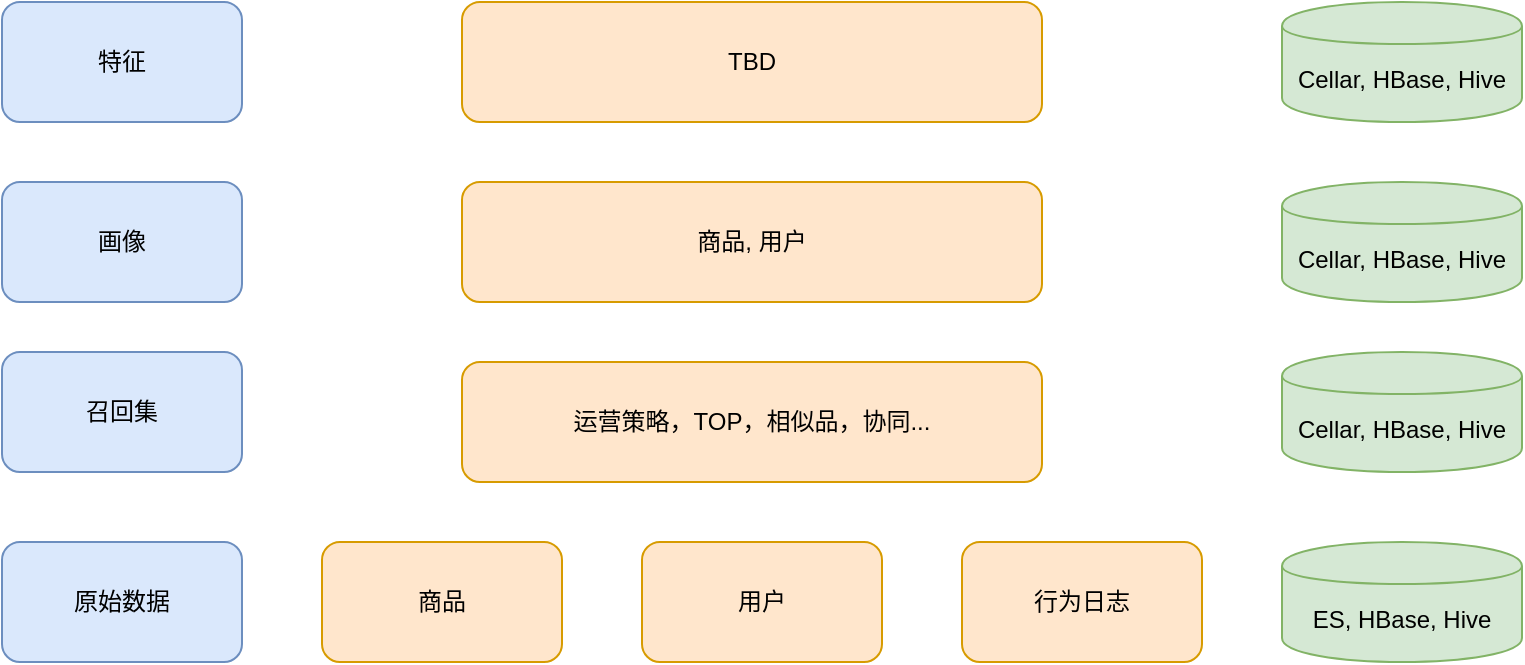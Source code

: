 <mxfile version="10.6.5" type="github"><diagram id="-cifXdO4oKL_oVFatCP0" name="Page-1"><mxGraphModel dx="918" dy="529" grid="1" gridSize="10" guides="1" tooltips="1" connect="1" arrows="1" fold="1" page="1" pageScale="1" pageWidth="850" pageHeight="1100" math="0" shadow="0"><root><mxCell id="0"/><mxCell id="1" parent="0"/><mxCell id="YiX7TFlBvQfppAxiSwpH-2" value="原始数据&lt;br&gt;" style="rounded=1;whiteSpace=wrap;html=1;fillColor=#dae8fc;strokeColor=#6c8ebf;" parent="1" vertex="1"><mxGeometry x="40" y="480" width="120" height="60" as="geometry"/></mxCell><mxCell id="YiX7TFlBvQfppAxiSwpH-9" value="画像&lt;br&gt;" style="rounded=1;whiteSpace=wrap;html=1;fillColor=#dae8fc;strokeColor=#6c8ebf;" parent="1" vertex="1"><mxGeometry x="40" y="300" width="120" height="60" as="geometry"/></mxCell><mxCell id="YiX7TFlBvQfppAxiSwpH-10" value="召回集&lt;br&gt;" style="rounded=1;whiteSpace=wrap;html=1;fillColor=#dae8fc;strokeColor=#6c8ebf;" parent="1" vertex="1"><mxGeometry x="40" y="385" width="120" height="60" as="geometry"/></mxCell><mxCell id="YiX7TFlBvQfppAxiSwpH-14" value="特征" style="rounded=1;whiteSpace=wrap;html=1;fillColor=#dae8fc;strokeColor=#6c8ebf;" parent="1" vertex="1"><mxGeometry x="40" y="210" width="120" height="60" as="geometry"/></mxCell><mxCell id="YiX7TFlBvQfppAxiSwpH-16" value="行为日志&lt;br&gt;" style="rounded=1;whiteSpace=wrap;html=1;fillColor=#ffe6cc;strokeColor=#d79b00;" parent="1" vertex="1"><mxGeometry x="520" y="480" width="120" height="60" as="geometry"/></mxCell><mxCell id="YiX7TFlBvQfppAxiSwpH-17" value="商品&lt;br&gt;" style="rounded=1;whiteSpace=wrap;html=1;fillColor=#ffe6cc;strokeColor=#d79b00;" parent="1" vertex="1"><mxGeometry x="200" y="480" width="120" height="60" as="geometry"/></mxCell><mxCell id="YiX7TFlBvQfppAxiSwpH-18" value="用户&lt;br&gt;" style="rounded=1;whiteSpace=wrap;html=1;fillColor=#ffe6cc;strokeColor=#d79b00;" parent="1" vertex="1"><mxGeometry x="360" y="480" width="120" height="60" as="geometry"/></mxCell><mxCell id="YiX7TFlBvQfppAxiSwpH-20" value="ES, HBase, Hive&lt;br&gt;" style="shape=cylinder;whiteSpace=wrap;html=1;boundedLbl=1;backgroundOutline=1;fillColor=#d5e8d4;strokeColor=#82b366;" parent="1" vertex="1"><mxGeometry x="680" y="480" width="120" height="60" as="geometry"/></mxCell><mxCell id="YiX7TFlBvQfppAxiSwpH-21" value="Cellar, HBase, Hive&lt;br&gt;" style="shape=cylinder;whiteSpace=wrap;html=1;boundedLbl=1;backgroundOutline=1;fillColor=#d5e8d4;strokeColor=#82b366;" parent="1" vertex="1"><mxGeometry x="680" y="385" width="120" height="60" as="geometry"/></mxCell><mxCell id="YiX7TFlBvQfppAxiSwpH-22" value="Cellar, HBase, Hive&lt;br&gt;" style="shape=cylinder;whiteSpace=wrap;html=1;boundedLbl=1;backgroundOutline=1;fillColor=#d5e8d4;strokeColor=#82b366;" parent="1" vertex="1"><mxGeometry x="680" y="300" width="120" height="60" as="geometry"/></mxCell><mxCell id="YiX7TFlBvQfppAxiSwpH-23" value="Cellar, HBase, Hive&lt;br&gt;" style="shape=cylinder;whiteSpace=wrap;html=1;boundedLbl=1;backgroundOutline=1;fillColor=#d5e8d4;strokeColor=#82b366;" parent="1" vertex="1"><mxGeometry x="680" y="210" width="120" height="60" as="geometry"/></mxCell><mxCell id="kbGre6moNi5xVMQik7Zi-1" value="运营策略，TOP，相似品，协同...&lt;br&gt;" style="rounded=1;whiteSpace=wrap;html=1;fillColor=#ffe6cc;strokeColor=#d79b00;" vertex="1" parent="1"><mxGeometry x="270" y="390" width="290" height="60" as="geometry"/></mxCell><mxCell id="kbGre6moNi5xVMQik7Zi-2" value="商品, 用户&lt;br&gt;" style="rounded=1;whiteSpace=wrap;html=1;fillColor=#ffe6cc;strokeColor=#d79b00;" vertex="1" parent="1"><mxGeometry x="270" y="300" width="290" height="60" as="geometry"/></mxCell><mxCell id="kbGre6moNi5xVMQik7Zi-3" value="TBD" style="rounded=1;whiteSpace=wrap;html=1;fillColor=#ffe6cc;strokeColor=#d79b00;" vertex="1" parent="1"><mxGeometry x="270" y="210" width="290" height="60" as="geometry"/></mxCell></root></mxGraphModel></diagram></mxfile>